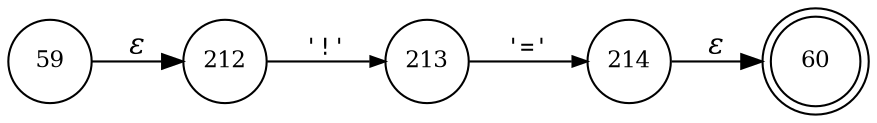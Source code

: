 digraph ATN {
rankdir=LR;
s60[fontsize=11, label="60", shape=doublecircle, fixedsize=true, width=.6];
s212[fontsize=11,label="212", shape=circle, fixedsize=true, width=.55, peripheries=1];
s213[fontsize=11,label="213", shape=circle, fixedsize=true, width=.55, peripheries=1];
s214[fontsize=11,label="214", shape=circle, fixedsize=true, width=.55, peripheries=1];
s59[fontsize=11,label="59", shape=circle, fixedsize=true, width=.55, peripheries=1];
s59 -> s212 [fontname="Times-Italic", label="&epsilon;"];
s212 -> s213 [fontsize=11, fontname="Courier", arrowsize=.7, label = "'!'", arrowhead = normal];
s213 -> s214 [fontsize=11, fontname="Courier", arrowsize=.7, label = "'='", arrowhead = normal];
s214 -> s60 [fontname="Times-Italic", label="&epsilon;"];
}